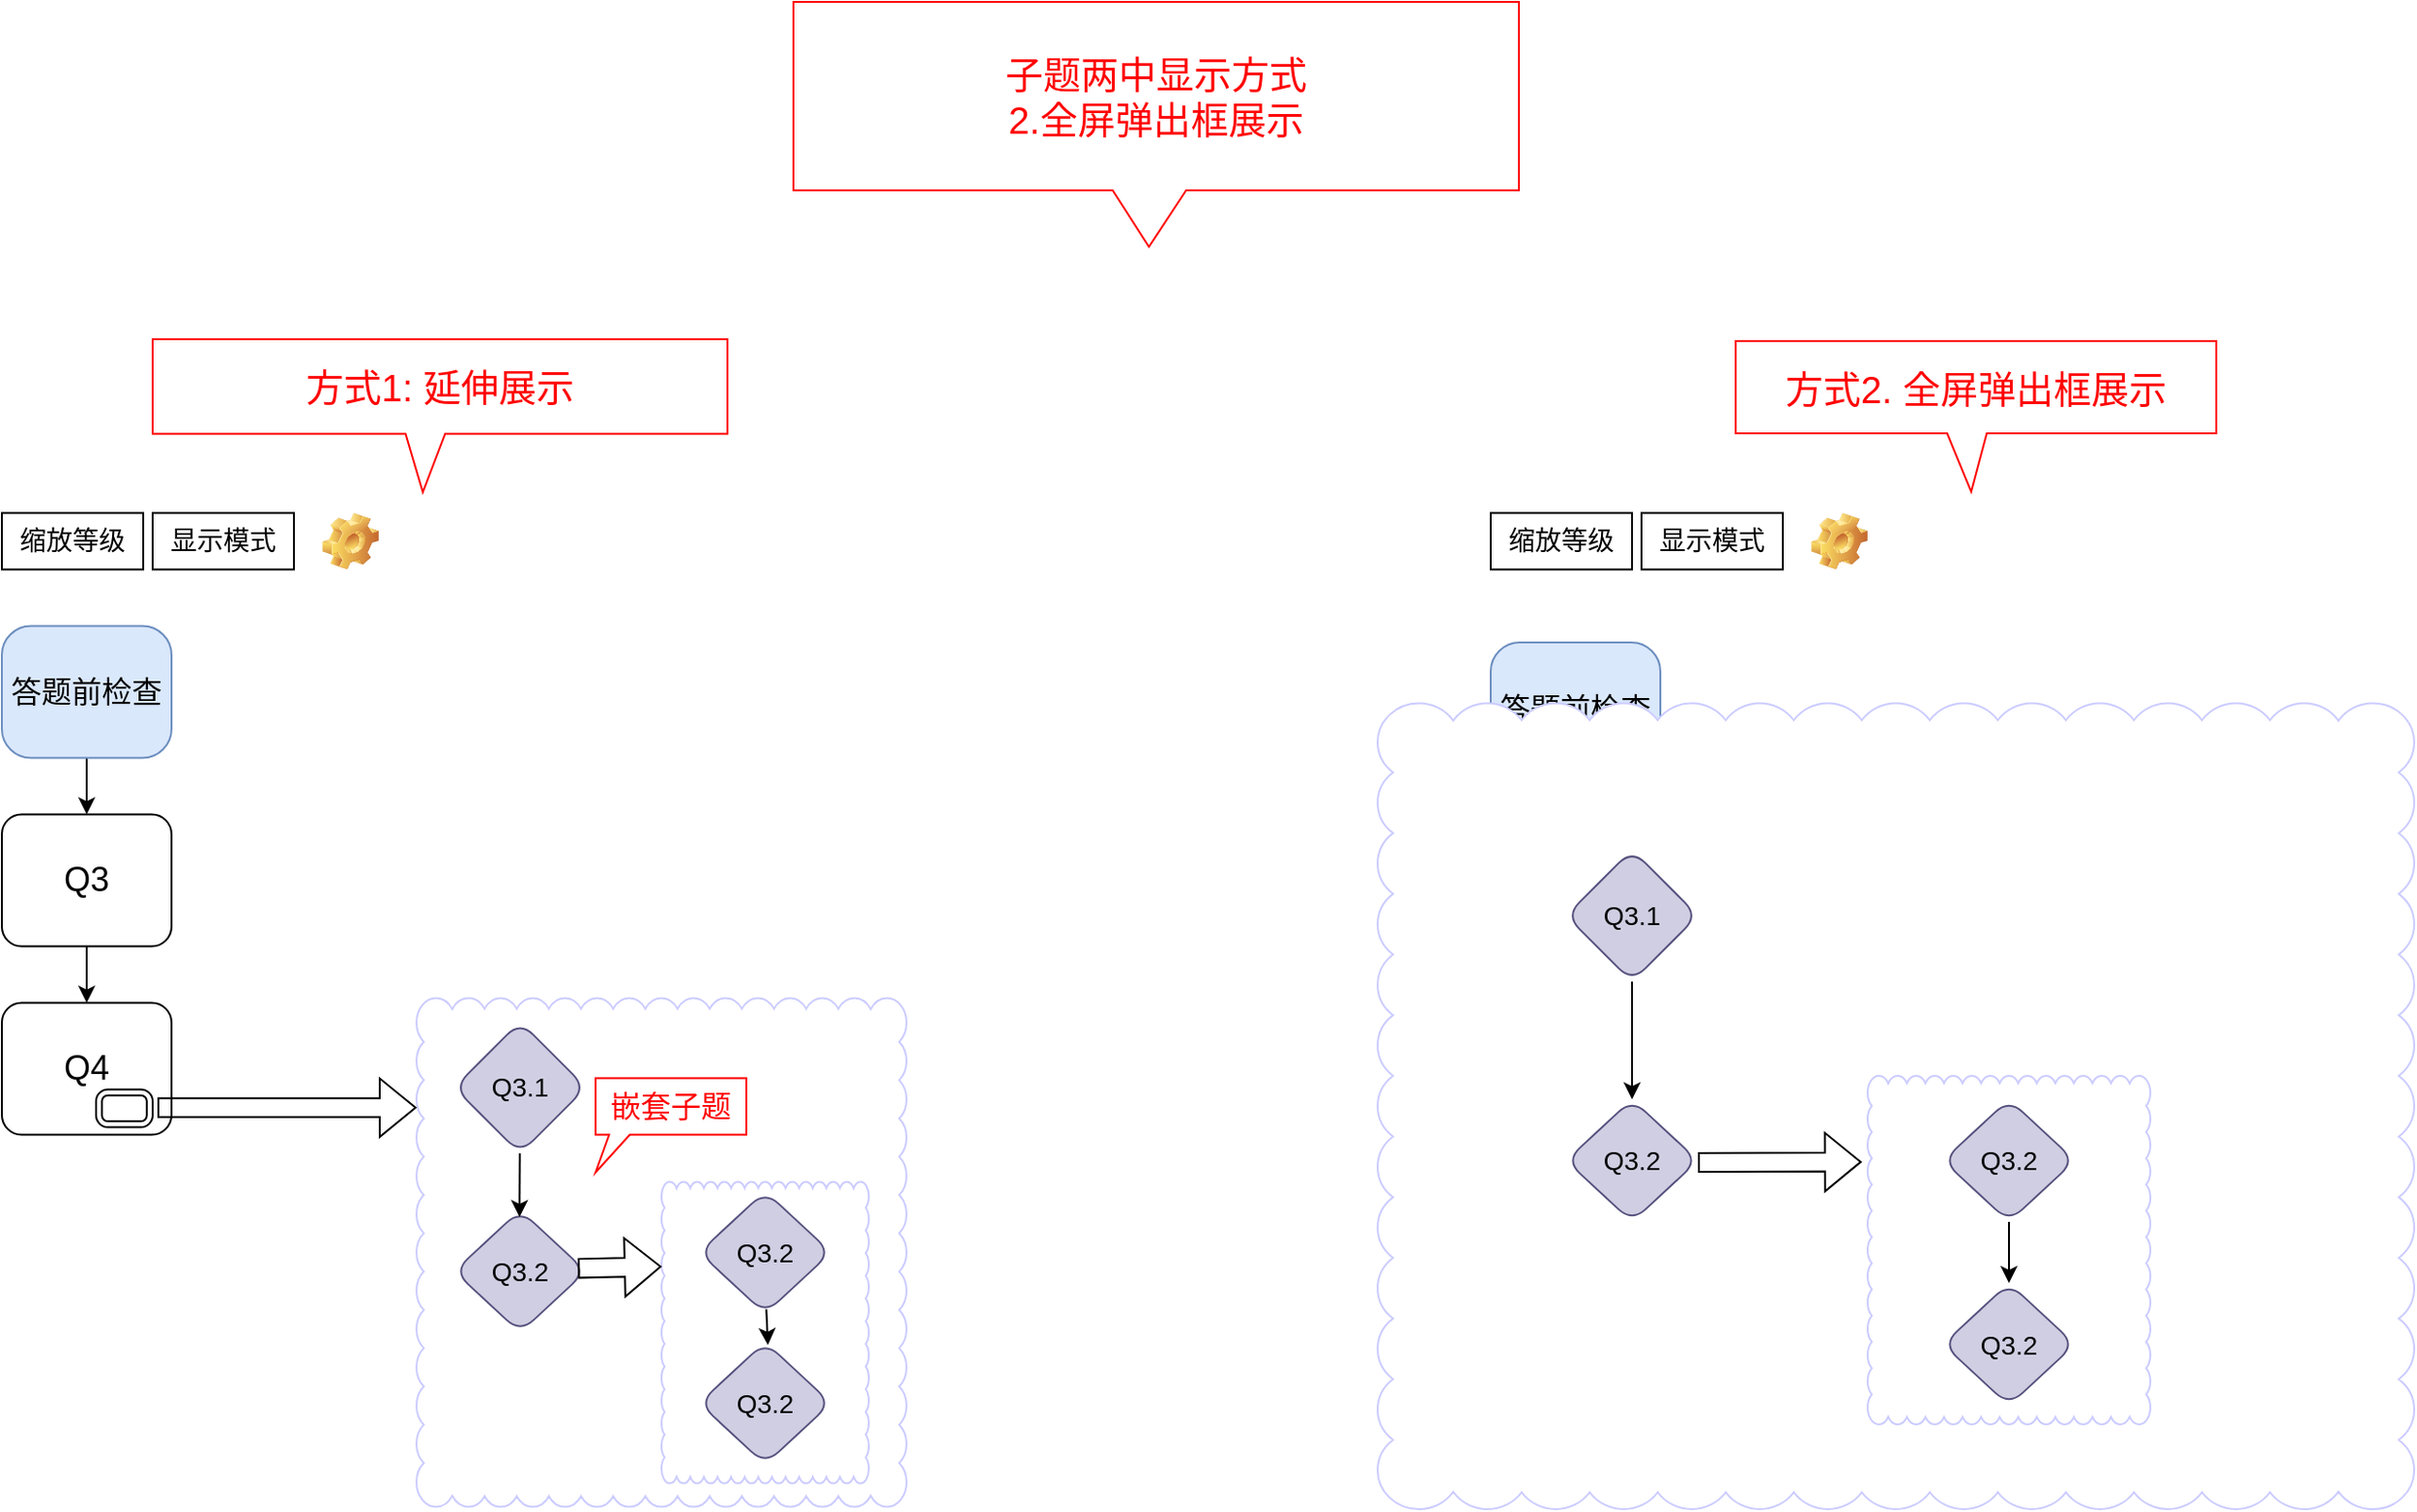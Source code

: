 <mxfile version="23.1.5" type="github">
  <diagram name="第 1 页" id="03xhdupXSU5oWD8A2u2w">
    <mxGraphModel dx="3187" dy="2827" grid="1" gridSize="10" guides="1" tooltips="1" connect="0" arrows="0" fold="1" page="1" pageScale="1" pageWidth="827" pageHeight="1169" math="0" shadow="0">
      <root>
        <mxCell id="0" />
        <mxCell id="1" parent="0" />
        <mxCell id="ZGdhqX48icA_-fV7mahf-167" value="&lt;font style=&quot;font-size: 18px;&quot;&gt;Q4&lt;/font&gt;" style="rounded=1;whiteSpace=wrap;html=1;" vertex="1" parent="1">
          <mxGeometry x="940" y="280" width="90" height="70" as="geometry" />
        </mxCell>
        <mxCell id="ZGdhqX48icA_-fV7mahf-166" value="&lt;span style=&quot;font-size: 18px;&quot;&gt;Q3&lt;/span&gt;" style="rounded=1;whiteSpace=wrap;html=1;" vertex="1" parent="1">
          <mxGeometry x="940" y="180" width="90" height="70" as="geometry" />
        </mxCell>
        <mxCell id="ZGdhqX48icA_-fV7mahf-178" value="&lt;font style=&quot;font-size: 16px;&quot;&gt;答题前检查&lt;/font&gt;" style="rounded=1;whiteSpace=wrap;html=1;arcSize=22;fillColor=#dae8fc;strokeColor=#6c8ebf;" vertex="1" parent="1">
          <mxGeometry x="840" y="80" width="90" height="70" as="geometry" />
        </mxCell>
        <mxCell id="ZGdhqX48icA_-fV7mahf-83" value="" style="whiteSpace=wrap;html=1;shape=mxgraph.basic.cloud_rect;strokeColor=#CCCCFF;" vertex="1" parent="1">
          <mxGeometry x="270" y="268.75" width="260" height="270" as="geometry" />
        </mxCell>
        <mxCell id="ZGdhqX48icA_-fV7mahf-85" style="edgeStyle=orthogonalEdgeStyle;rounded=0;orthogonalLoop=1;jettySize=auto;html=1;entryX=0.5;entryY=0;entryDx=0;entryDy=0;" edge="1" parent="1" source="ZGdhqX48icA_-fV7mahf-87">
          <mxGeometry relative="1" as="geometry">
            <mxPoint x="255" y="260" as="targetPoint" />
          </mxGeometry>
        </mxCell>
        <mxCell id="ZGdhqX48icA_-fV7mahf-91" value="" style="edgeStyle=orthogonalEdgeStyle;rounded=0;orthogonalLoop=1;jettySize=auto;html=1;" edge="1" parent="1" source="ZGdhqX48icA_-fV7mahf-92" target="ZGdhqX48icA_-fV7mahf-94">
          <mxGeometry relative="1" as="geometry" />
        </mxCell>
        <mxCell id="ZGdhqX48icA_-fV7mahf-92" value="&lt;span style=&quot;font-size: 18px;&quot;&gt;Q3&lt;/span&gt;" style="rounded=1;whiteSpace=wrap;html=1;" vertex="1" parent="1">
          <mxGeometry x="50" y="171.25" width="90" height="70" as="geometry" />
        </mxCell>
        <mxCell id="ZGdhqX48icA_-fV7mahf-94" value="&lt;font style=&quot;font-size: 18px;&quot;&gt;Q4&lt;/font&gt;" style="rounded=1;whiteSpace=wrap;html=1;" vertex="1" parent="1">
          <mxGeometry x="50" y="271.25" width="90" height="70" as="geometry" />
        </mxCell>
        <mxCell id="ZGdhqX48icA_-fV7mahf-110" value="&lt;font style=&quot;font-size: 14px;&quot;&gt;Q3.1&lt;/font&gt;" style="rhombus;whiteSpace=wrap;html=1;rounded=1;fillColor=#d0cee2;strokeColor=#56517e;" vertex="1" parent="1">
          <mxGeometry x="290" y="281.25" width="70" height="70" as="geometry" />
        </mxCell>
        <mxCell id="ZGdhqX48icA_-fV7mahf-111" value="&lt;font style=&quot;font-size: 14px;&quot;&gt;Q3.2&lt;/font&gt;" style="rhombus;whiteSpace=wrap;html=1;rounded=1;fillColor=#d0cee2;strokeColor=#56517e;" vertex="1" parent="1">
          <mxGeometry x="290" y="381.25" width="70" height="65" as="geometry" />
        </mxCell>
        <mxCell id="ZGdhqX48icA_-fV7mahf-128" value="&lt;font color=&quot;#ff0000&quot; style=&quot;font-size: 16px;&quot;&gt;嵌套子题&lt;/font&gt;" style="shape=callout;whiteSpace=wrap;html=1;perimeter=calloutPerimeter;position2=0;size=20;position=0.09;strokeColor=#FF0000;base=11;" vertex="1" parent="1">
          <mxGeometry x="365" y="311.25" width="80" height="50" as="geometry" />
        </mxCell>
        <mxCell id="ZGdhqX48icA_-fV7mahf-135" value="" style="whiteSpace=wrap;html=1;shape=mxgraph.basic.cloud_rect;strokeColor=#CCCCFF;" vertex="1" parent="1">
          <mxGeometry x="400" y="366.25" width="110" height="160" as="geometry" />
        </mxCell>
        <mxCell id="ZGdhqX48icA_-fV7mahf-138" value="&lt;font style=&quot;font-size: 14px;&quot;&gt;Q3.2&lt;/font&gt;" style="rhombus;whiteSpace=wrap;html=1;rounded=1;fillColor=#d0cee2;strokeColor=#56517e;" vertex="1" parent="1">
          <mxGeometry x="420" y="371.25" width="70" height="65" as="geometry" />
        </mxCell>
        <mxCell id="ZGdhqX48icA_-fV7mahf-139" value="&lt;font style=&quot;font-size: 14px;&quot;&gt;Q3.2&lt;/font&gt;" style="rhombus;whiteSpace=wrap;html=1;rounded=1;fillColor=#d0cee2;strokeColor=#56517e;" vertex="1" parent="1">
          <mxGeometry x="420" y="451.25" width="70" height="65" as="geometry" />
        </mxCell>
        <mxCell id="ZGdhqX48icA_-fV7mahf-163" style="edgeStyle=orthogonalEdgeStyle;rounded=0;orthogonalLoop=1;jettySize=auto;html=1;entryX=0.5;entryY=0;entryDx=0;entryDy=0;" edge="1" parent="1" source="ZGdhqX48icA_-fV7mahf-146" target="ZGdhqX48icA_-fV7mahf-92">
          <mxGeometry relative="1" as="geometry" />
        </mxCell>
        <mxCell id="ZGdhqX48icA_-fV7mahf-146" value="&lt;font style=&quot;font-size: 16px;&quot;&gt;答题前检查&lt;/font&gt;" style="rounded=1;whiteSpace=wrap;html=1;arcSize=22;fillColor=#dae8fc;strokeColor=#6c8ebf;" vertex="1" parent="1">
          <mxGeometry x="50" y="71.25" width="90" height="70" as="geometry" />
        </mxCell>
        <mxCell id="ZGdhqX48icA_-fV7mahf-158" value="" style="verticalLabelPosition=bottom;verticalAlign=top;html=1;shape=mxgraph.basic.rounded_frame;dx=3.11;whiteSpace=wrap;" vertex="1" parent="1">
          <mxGeometry x="100" y="317.25" width="30" height="20" as="geometry" />
        </mxCell>
        <mxCell id="ZGdhqX48icA_-fV7mahf-159" value="" style="shape=flexArrow;endArrow=classic;html=1;rounded=0;exitX=1.067;exitY=0.68;exitDx=0;exitDy=0;exitPerimeter=0;" edge="1" parent="1">
          <mxGeometry width="50" height="50" relative="1" as="geometry">
            <mxPoint x="132.55" y="326.91" as="sourcePoint" />
            <mxPoint x="270" y="326.91" as="targetPoint" />
          </mxGeometry>
        </mxCell>
        <mxCell id="ZGdhqX48icA_-fV7mahf-164" value="" style="whiteSpace=wrap;html=1;shape=mxgraph.basic.cloud_rect;strokeColor=#CCCCFF;" vertex="1" parent="1">
          <mxGeometry x="780" y="112.25" width="550" height="427.75" as="geometry" />
        </mxCell>
        <mxCell id="ZGdhqX48icA_-fV7mahf-168" style="edgeStyle=orthogonalEdgeStyle;rounded=0;orthogonalLoop=1;jettySize=auto;html=1;" edge="1" parent="1" target="ZGdhqX48icA_-fV7mahf-170" source="ZGdhqX48icA_-fV7mahf-169">
          <mxGeometry relative="1" as="geometry">
            <mxPoint x="910" y="200" as="sourcePoint" />
          </mxGeometry>
        </mxCell>
        <mxCell id="ZGdhqX48icA_-fV7mahf-170" value="&lt;font style=&quot;font-size: 14px;&quot;&gt;Q3.2&lt;/font&gt;" style="rhombus;whiteSpace=wrap;html=1;rounded=1;fillColor=#d0cee2;strokeColor=#56517e;" vertex="1" parent="1">
          <mxGeometry x="880" y="322.5" width="70" height="65" as="geometry" />
        </mxCell>
        <mxCell id="ZGdhqX48icA_-fV7mahf-172" value="" style="whiteSpace=wrap;html=1;shape=mxgraph.basic.cloud_rect;strokeColor=#CCCCFF;" vertex="1" parent="1">
          <mxGeometry x="1040" y="310" width="150" height="185" as="geometry" />
        </mxCell>
        <mxCell id="ZGdhqX48icA_-fV7mahf-174" style="edgeStyle=orthogonalEdgeStyle;rounded=0;orthogonalLoop=1;jettySize=auto;html=1;" edge="1" parent="1" source="ZGdhqX48icA_-fV7mahf-175" target="ZGdhqX48icA_-fV7mahf-176">
          <mxGeometry relative="1" as="geometry" />
        </mxCell>
        <mxCell id="ZGdhqX48icA_-fV7mahf-175" value="&lt;font style=&quot;font-size: 14px;&quot;&gt;Q3.2&lt;/font&gt;" style="rhombus;whiteSpace=wrap;html=1;rounded=1;fillColor=#d0cee2;strokeColor=#56517e;" vertex="1" parent="1">
          <mxGeometry x="1080" y="322.5" width="70" height="65" as="geometry" />
        </mxCell>
        <mxCell id="ZGdhqX48icA_-fV7mahf-176" value="&lt;font style=&quot;font-size: 14px;&quot;&gt;Q3.2&lt;/font&gt;" style="rhombus;whiteSpace=wrap;html=1;rounded=1;fillColor=#d0cee2;strokeColor=#56517e;" vertex="1" parent="1">
          <mxGeometry x="1080" y="420" width="70" height="65" as="geometry" />
        </mxCell>
        <mxCell id="ZGdhqX48icA_-fV7mahf-184" value="&lt;font style=&quot;font-size: 14px;&quot;&gt;显示模式&lt;/font&gt;" style="rounded=0;whiteSpace=wrap;html=1;" vertex="1" parent="1">
          <mxGeometry x="130" y="11.25" width="75" height="30" as="geometry" />
        </mxCell>
        <mxCell id="ZGdhqX48icA_-fV7mahf-185" value="&lt;font style=&quot;font-size: 14px;&quot;&gt;缩放等级&lt;/font&gt;" style="rounded=0;whiteSpace=wrap;html=1;" vertex="1" parent="1">
          <mxGeometry x="50" y="11.25" width="75" height="30" as="geometry" />
        </mxCell>
        <mxCell id="ZGdhqX48icA_-fV7mahf-186" value="" style="shape=image;html=1;verticalLabelPosition=bottom;verticalAlign=top;imageAspect=0;image=img/clipart/Gear_128x128.png" vertex="1" parent="1">
          <mxGeometry x="220" y="11.25" width="30" height="30" as="geometry" />
        </mxCell>
        <mxCell id="ZGdhqX48icA_-fV7mahf-169" value="&lt;font style=&quot;font-size: 14px;&quot;&gt;Q3.1&lt;/font&gt;" style="rhombus;whiteSpace=wrap;html=1;rounded=1;fillColor=#d0cee2;strokeColor=#56517e;" vertex="1" parent="1">
          <mxGeometry x="880" y="190" width="70" height="70" as="geometry" />
        </mxCell>
        <mxCell id="ZGdhqX48icA_-fV7mahf-189" value="" style="endArrow=classic;html=1;rounded=0;entryX=0.495;entryY=0.057;entryDx=0;entryDy=0;entryPerimeter=0;" edge="1" parent="1" source="ZGdhqX48icA_-fV7mahf-110" target="ZGdhqX48icA_-fV7mahf-111">
          <mxGeometry width="50" height="50" relative="1" as="geometry">
            <mxPoint x="110" y="241.25" as="sourcePoint" />
            <mxPoint x="325" y="381.25" as="targetPoint" />
          </mxGeometry>
        </mxCell>
        <mxCell id="ZGdhqX48icA_-fV7mahf-190" value="" style="shape=flexArrow;endArrow=classic;html=1;rounded=0;exitX=0.938;exitY=0.476;exitDx=0;exitDy=0;exitPerimeter=0;entryX=0;entryY=0.281;entryDx=0;entryDy=0;entryPerimeter=0;" edge="1" parent="1" source="ZGdhqX48icA_-fV7mahf-111" target="ZGdhqX48icA_-fV7mahf-135">
          <mxGeometry width="50" height="50" relative="1" as="geometry">
            <mxPoint x="358.39" y="412.98" as="sourcePoint" />
            <mxPoint x="400" y="411.25" as="targetPoint" />
          </mxGeometry>
        </mxCell>
        <mxCell id="ZGdhqX48icA_-fV7mahf-191" value="" style="endArrow=classic;html=1;rounded=0;exitX=0.509;exitY=0.964;exitDx=0;exitDy=0;exitPerimeter=0;entryX=0.521;entryY=0.025;entryDx=0;entryDy=0;entryPerimeter=0;" edge="1" parent="1" source="ZGdhqX48icA_-fV7mahf-138" target="ZGdhqX48icA_-fV7mahf-139">
          <mxGeometry width="50" height="50" relative="1" as="geometry">
            <mxPoint x="454.83" y="429.25" as="sourcePoint" />
            <mxPoint x="456" y="451.25" as="targetPoint" />
          </mxGeometry>
        </mxCell>
        <mxCell id="ZGdhqX48icA_-fV7mahf-193" value="" style="shape=flexArrow;endArrow=classic;html=1;rounded=0;entryX=-0.021;entryY=0.247;entryDx=0;entryDy=0;entryPerimeter=0;" edge="1" parent="1" target="ZGdhqX48icA_-fV7mahf-172">
          <mxGeometry width="50" height="50" relative="1" as="geometry">
            <mxPoint x="950" y="356" as="sourcePoint" />
            <mxPoint x="990" y="354.5" as="targetPoint" />
          </mxGeometry>
        </mxCell>
        <mxCell id="ZGdhqX48icA_-fV7mahf-195" value="&lt;font color=&quot;#ff0000&quot; style=&quot;font-size: 20px;&quot;&gt;子题两中显示方式&lt;br&gt;&lt;/font&gt;&lt;font color=&quot;#ff0000&quot; style=&quot;font-size: 20px;&quot;&gt;&lt;font style=&quot;font-size: 20px;&quot;&gt;2.全屏弹出框展示&lt;/font&gt;&lt;br&gt;&lt;/font&gt;" style="shape=callout;whiteSpace=wrap;html=1;perimeter=calloutPerimeter;position2=0.49;size=30;position=0.44;strokeColor=#FF0000;base=39;" vertex="1" parent="1">
          <mxGeometry x="470" y="-260" width="385" height="130" as="geometry" />
        </mxCell>
        <mxCell id="ZGdhqX48icA_-fV7mahf-197" value="&lt;font color=&quot;#ff0000&quot; style=&quot;font-size: 20px;&quot;&gt;方式1: 延伸展示&lt;br&gt;&lt;/font&gt;" style="shape=callout;whiteSpace=wrap;html=1;perimeter=calloutPerimeter;position2=0.47;size=31;position=0.44;strokeColor=#FF0000;base=21;" vertex="1" parent="1">
          <mxGeometry x="130" y="-81" width="305" height="81.25" as="geometry" />
        </mxCell>
        <mxCell id="ZGdhqX48icA_-fV7mahf-198" value="&lt;font color=&quot;#ff0000&quot; style=&quot;font-size: 20px;&quot;&gt;方式&lt;/font&gt;&lt;font color=&quot;#ff0000&quot; style=&quot;font-size: 20px;&quot;&gt;&lt;font style=&quot;font-size: 20px;&quot;&gt;2. 全屏弹出框展示&lt;/font&gt;&lt;br&gt;&lt;/font&gt;" style="shape=callout;whiteSpace=wrap;html=1;perimeter=calloutPerimeter;position2=0.49;size=31;position=0.44;strokeColor=#FF0000;base=21;" vertex="1" parent="1">
          <mxGeometry x="970" y="-80" width="255" height="80" as="geometry" />
        </mxCell>
        <mxCell id="ZGdhqX48icA_-fV7mahf-199" value="&lt;font style=&quot;font-size: 14px;&quot;&gt;显示模式&lt;/font&gt;" style="rounded=0;whiteSpace=wrap;html=1;" vertex="1" parent="1">
          <mxGeometry x="920" y="11.25" width="75" height="30" as="geometry" />
        </mxCell>
        <mxCell id="ZGdhqX48icA_-fV7mahf-200" value="&lt;font style=&quot;font-size: 14px;&quot;&gt;缩放等级&lt;/font&gt;" style="rounded=0;whiteSpace=wrap;html=1;" vertex="1" parent="1">
          <mxGeometry x="840" y="11.25" width="75" height="30" as="geometry" />
        </mxCell>
        <mxCell id="ZGdhqX48icA_-fV7mahf-201" value="" style="shape=image;html=1;verticalLabelPosition=bottom;verticalAlign=top;imageAspect=0;image=img/clipart/Gear_128x128.png" vertex="1" parent="1">
          <mxGeometry x="1010" y="11.25" width="30" height="30" as="geometry" />
        </mxCell>
      </root>
    </mxGraphModel>
  </diagram>
</mxfile>
